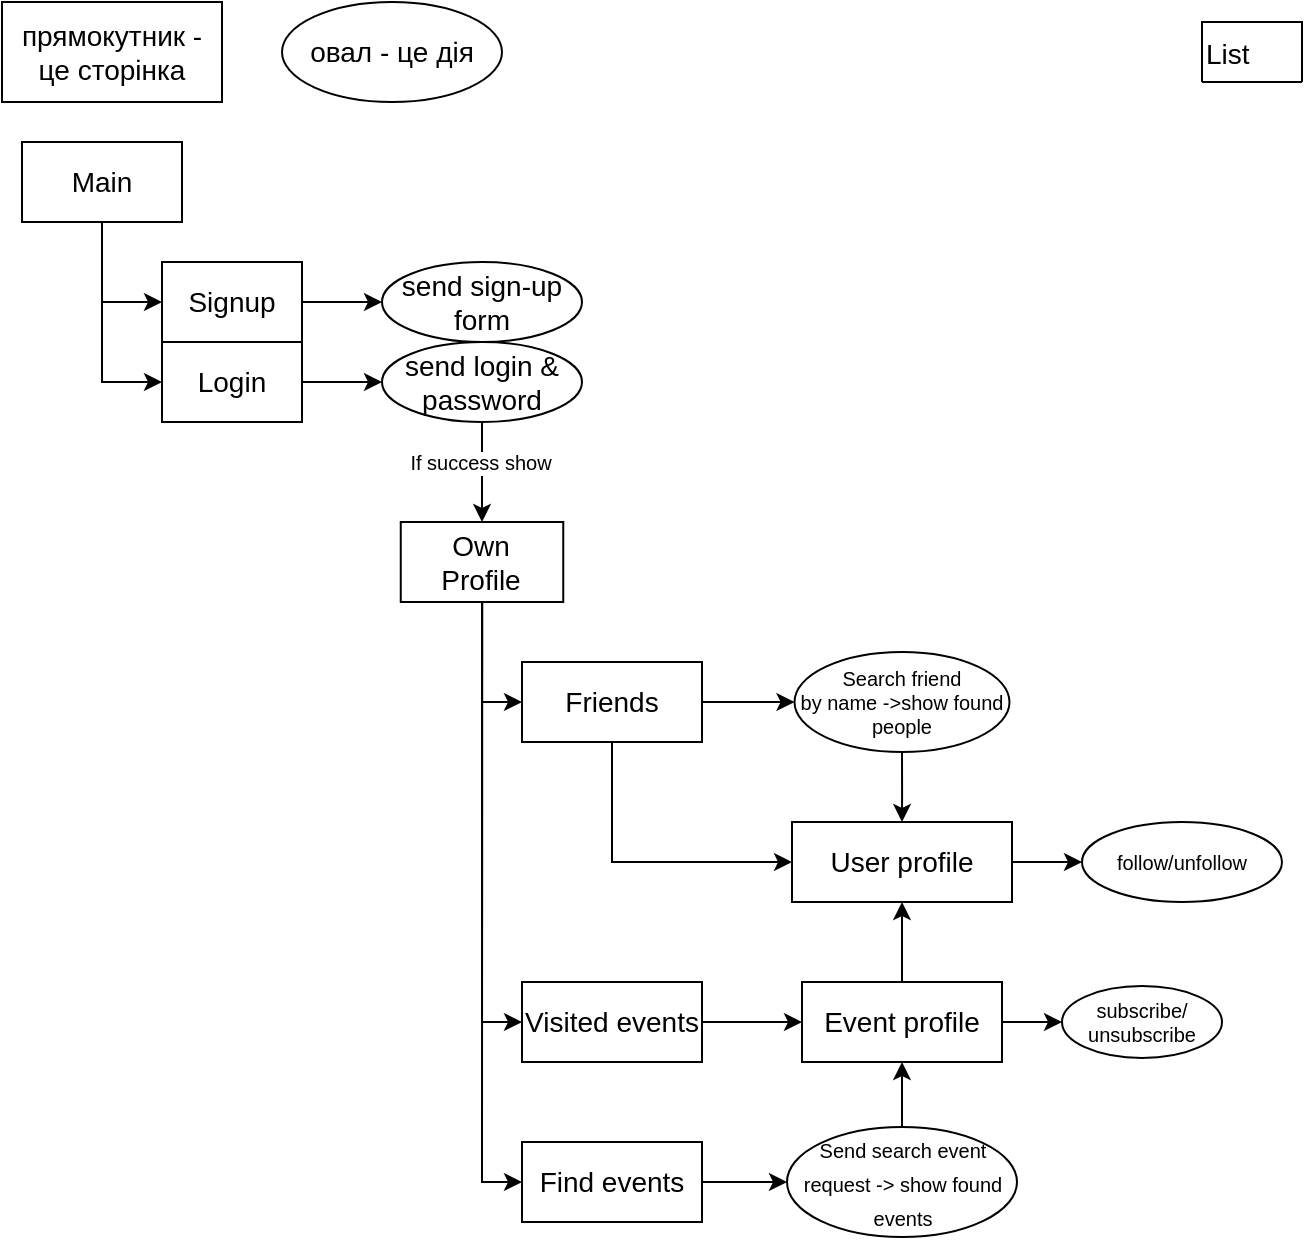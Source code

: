 <mxfile version="15.5.4"><diagram id="-fiyKqTG5DQmv4OYRR-T" name="Page-1"><mxGraphModel dx="1249" dy="619" grid="1" gridSize="10" guides="1" tooltips="1" connect="1" arrows="1" fold="1" page="1" pageScale="1" pageWidth="850" pageHeight="1100" math="0" shadow="0"><root><mxCell id="0"/><mxCell id="1" parent="0"/><mxCell id="eCsZ32YrMIrLhveUXaUG-15" style="edgeStyle=orthogonalEdgeStyle;rounded=0;orthogonalLoop=1;jettySize=auto;html=1;exitX=0.5;exitY=1;exitDx=0;exitDy=0;fontSize=14;entryX=0;entryY=0.5;entryDx=0;entryDy=0;" edge="1" parent="1" source="eCsZ32YrMIrLhveUXaUG-3" target="eCsZ32YrMIrLhveUXaUG-4"><mxGeometry relative="1" as="geometry"><mxPoint x="130" y="180" as="targetPoint"/><Array as="points"><mxPoint x="100" y="160"/></Array></mxGeometry></mxCell><mxCell id="eCsZ32YrMIrLhveUXaUG-16" style="edgeStyle=orthogonalEdgeStyle;rounded=0;orthogonalLoop=1;jettySize=auto;html=1;exitX=0.5;exitY=1;exitDx=0;exitDy=0;entryX=0;entryY=0.5;entryDx=0;entryDy=0;fontSize=14;" edge="1" parent="1" source="eCsZ32YrMIrLhveUXaUG-3" target="eCsZ32YrMIrLhveUXaUG-14"><mxGeometry relative="1" as="geometry"><Array as="points"><mxPoint x="100" y="200"/></Array></mxGeometry></mxCell><mxCell id="eCsZ32YrMIrLhveUXaUG-3" value="&lt;div align=&quot;center&quot;&gt;Main&lt;br&gt;&lt;/div&gt;" style="rounded=0;whiteSpace=wrap;html=1;fontSize=14;align=center;" vertex="1" parent="1"><mxGeometry x="60" y="80" width="80" height="40" as="geometry"/></mxCell><mxCell id="eCsZ32YrMIrLhveUXaUG-27" style="edgeStyle=orthogonalEdgeStyle;rounded=0;orthogonalLoop=1;jettySize=auto;html=1;exitX=1;exitY=0.5;exitDx=0;exitDy=0;entryX=0;entryY=0.5;entryDx=0;entryDy=0;fontSize=14;" edge="1" parent="1" source="eCsZ32YrMIrLhveUXaUG-4" target="eCsZ32YrMIrLhveUXaUG-25"><mxGeometry relative="1" as="geometry"/></mxCell><mxCell id="eCsZ32YrMIrLhveUXaUG-4" value="&lt;div align=&quot;center&quot;&gt;Signup&lt;br&gt;&lt;/div&gt;" style="rounded=0;whiteSpace=wrap;html=1;fontSize=14;align=center;" vertex="1" parent="1"><mxGeometry x="130" y="140" width="70" height="40" as="geometry"/></mxCell><mxCell id="eCsZ32YrMIrLhveUXaUG-5" value="List" style="swimlane;fontStyle=0;childLayout=stackLayout;horizontal=1;startSize=30;horizontalStack=0;resizeParent=1;resizeParentMax=0;resizeLast=0;collapsible=1;marginBottom=0;fontSize=14;align=left;" vertex="1" collapsed="1" parent="1"><mxGeometry x="650" y="20" width="50" height="30" as="geometry"><mxRectangle x="650" y="20" width="300" height="270" as="alternateBounds"/></mxGeometry></mxCell><mxCell id="eCsZ32YrMIrLhveUXaUG-7" value="1) Реєстрація / авторизація" style="text;strokeColor=none;fillColor=none;align=left;verticalAlign=middle;spacingLeft=4;spacingRight=4;overflow=hidden;points=[[0,0.5],[1,0.5]];portConstraint=eastwest;rotatable=0;fontSize=14;" vertex="1" parent="eCsZ32YrMIrLhveUXaUG-5"><mxGeometry y="30" width="50" height="30" as="geometry"/></mxCell><mxCell id="eCsZ32YrMIrLhveUXaUG-6" value="2) Перегляд подій" style="text;strokeColor=none;fillColor=none;align=left;verticalAlign=middle;spacingLeft=4;spacingRight=4;overflow=hidden;points=[[0,0.5],[1,0.5]];portConstraint=eastwest;rotatable=0;fontSize=14;" vertex="1" parent="eCsZ32YrMIrLhveUXaUG-5"><mxGeometry y="60" width="50" height="30" as="geometry"/></mxCell><mxCell id="eCsZ32YrMIrLhveUXaUG-19" value="3) Перегляд профілей користувачей" style="text;strokeColor=none;fillColor=none;align=left;verticalAlign=middle;spacingLeft=4;spacingRight=4;overflow=hidden;points=[[0,0.5],[1,0.5]];portConstraint=eastwest;rotatable=0;fontSize=14;" vertex="1" parent="eCsZ32YrMIrLhveUXaUG-5"><mxGeometry y="90" width="50" height="30" as="geometry"/></mxCell><mxCell id="eCsZ32YrMIrLhveUXaUG-8" value="4) Пошук подій" style="text;strokeColor=none;fillColor=none;align=left;verticalAlign=middle;spacingLeft=4;spacingRight=4;overflow=hidden;points=[[0,0.5],[1,0.5]];portConstraint=eastwest;rotatable=0;fontSize=14;" vertex="1" parent="eCsZ32YrMIrLhveUXaUG-5"><mxGeometry y="120" width="50" height="30" as="geometry"/></mxCell><mxCell id="eCsZ32YrMIrLhveUXaUG-9" value="5) Створення подій" style="text;strokeColor=none;fillColor=none;align=left;verticalAlign=middle;spacingLeft=4;spacingRight=4;overflow=hidden;points=[[0,0.5],[1,0.5]];portConstraint=eastwest;rotatable=0;fontSize=14;" vertex="1" parent="eCsZ32YrMIrLhveUXaUG-5"><mxGeometry y="150" width="50" height="30" as="geometry"/></mxCell><mxCell id="eCsZ32YrMIrLhveUXaUG-11" value="6) Підписка на подію(покупка білету)" style="text;strokeColor=none;fillColor=none;align=left;verticalAlign=middle;spacingLeft=4;spacingRight=4;overflow=hidden;points=[[0,0.5],[1,0.5]];portConstraint=eastwest;rotatable=0;fontSize=14;" vertex="1" parent="eCsZ32YrMIrLhveUXaUG-5"><mxGeometry y="180" width="50" height="30" as="geometry"/></mxCell><mxCell id="eCsZ32YrMIrLhveUXaUG-10" value="7) Видалення події" style="text;strokeColor=none;fillColor=none;align=left;verticalAlign=middle;spacingLeft=4;spacingRight=4;overflow=hidden;points=[[0,0.5],[1,0.5]];portConstraint=eastwest;rotatable=0;fontSize=14;" vertex="1" parent="eCsZ32YrMIrLhveUXaUG-5"><mxGeometry y="210" width="50" height="30" as="geometry"/></mxCell><mxCell id="eCsZ32YrMIrLhveUXaUG-13" value="8) Спілкування з іншими користувачами " style="text;strokeColor=none;fillColor=none;align=left;verticalAlign=middle;spacingLeft=4;spacingRight=4;overflow=hidden;points=[[0,0.5],[1,0.5]];portConstraint=eastwest;rotatable=0;fontSize=14;" vertex="1" parent="eCsZ32YrMIrLhveUXaUG-5"><mxGeometry y="240" width="50" height="30" as="geometry"/></mxCell><mxCell id="eCsZ32YrMIrLhveUXaUG-28" style="edgeStyle=orthogonalEdgeStyle;rounded=0;orthogonalLoop=1;jettySize=auto;html=1;exitX=1;exitY=0.5;exitDx=0;exitDy=0;entryX=0;entryY=0.5;entryDx=0;entryDy=0;fontSize=14;" edge="1" parent="1" source="eCsZ32YrMIrLhveUXaUG-14" target="eCsZ32YrMIrLhveUXaUG-26"><mxGeometry relative="1" as="geometry"/></mxCell><mxCell id="eCsZ32YrMIrLhveUXaUG-14" value="&lt;div align=&quot;center&quot;&gt;Login &lt;br&gt;&lt;/div&gt;" style="rounded=0;whiteSpace=wrap;html=1;fontSize=14;align=center;" vertex="1" parent="1"><mxGeometry x="130" y="180" width="70" height="40" as="geometry"/></mxCell><mxCell id="eCsZ32YrMIrLhveUXaUG-23" value="прямокутник - це сторінка" style="rounded=0;whiteSpace=wrap;html=1;fontSize=14;align=center;" vertex="1" parent="1"><mxGeometry x="50" y="10" width="110" height="50" as="geometry"/></mxCell><mxCell id="eCsZ32YrMIrLhveUXaUG-24" value="овал - це дія" style="ellipse;whiteSpace=wrap;html=1;fontSize=14;align=center;" vertex="1" parent="1"><mxGeometry x="190" y="10" width="110" height="50" as="geometry"/></mxCell><mxCell id="eCsZ32YrMIrLhveUXaUG-25" value="send sign-up form" style="ellipse;whiteSpace=wrap;html=1;fontSize=14;align=center;" vertex="1" parent="1"><mxGeometry x="240" y="140" width="100" height="40" as="geometry"/></mxCell><mxCell id="eCsZ32YrMIrLhveUXaUG-55" style="edgeStyle=orthogonalEdgeStyle;rounded=0;orthogonalLoop=1;jettySize=auto;html=1;entryX=0.5;entryY=0;entryDx=0;entryDy=0;fontSize=10;" edge="1" parent="1" source="eCsZ32YrMIrLhveUXaUG-26" target="eCsZ32YrMIrLhveUXaUG-29"><mxGeometry relative="1" as="geometry"/></mxCell><mxCell id="eCsZ32YrMIrLhveUXaUG-56" value="If success show" style="edgeLabel;html=1;align=center;verticalAlign=middle;resizable=0;points=[];fontSize=10;" vertex="1" connectable="0" parent="eCsZ32YrMIrLhveUXaUG-55"><mxGeometry x="-0.196" y="-1" relative="1" as="geometry"><mxPoint as="offset"/></mxGeometry></mxCell><mxCell id="eCsZ32YrMIrLhveUXaUG-26" value="send login &amp;amp; password" style="ellipse;whiteSpace=wrap;html=1;fontSize=14;align=center;" vertex="1" parent="1"><mxGeometry x="240" y="180" width="100" height="40" as="geometry"/></mxCell><mxCell id="eCsZ32YrMIrLhveUXaUG-43" style="edgeStyle=orthogonalEdgeStyle;rounded=0;orthogonalLoop=1;jettySize=auto;html=1;entryX=0;entryY=0.5;entryDx=0;entryDy=0;fontSize=14;" edge="1" parent="1" source="eCsZ32YrMIrLhveUXaUG-29" target="eCsZ32YrMIrLhveUXaUG-37"><mxGeometry relative="1" as="geometry"/></mxCell><mxCell id="eCsZ32YrMIrLhveUXaUG-44" style="edgeStyle=orthogonalEdgeStyle;rounded=0;orthogonalLoop=1;jettySize=auto;html=1;entryX=0;entryY=0.5;entryDx=0;entryDy=0;fontSize=14;" edge="1" parent="1" source="eCsZ32YrMIrLhveUXaUG-29" target="eCsZ32YrMIrLhveUXaUG-34"><mxGeometry relative="1" as="geometry"/></mxCell><mxCell id="eCsZ32YrMIrLhveUXaUG-45" style="edgeStyle=orthogonalEdgeStyle;rounded=0;orthogonalLoop=1;jettySize=auto;html=1;entryX=0;entryY=0.5;entryDx=0;entryDy=0;fontSize=14;" edge="1" parent="1" source="eCsZ32YrMIrLhveUXaUG-29" target="eCsZ32YrMIrLhveUXaUG-38"><mxGeometry relative="1" as="geometry"/></mxCell><mxCell id="eCsZ32YrMIrLhveUXaUG-29" value="&lt;div align=&quot;center&quot;&gt;Own&lt;/div&gt;&lt;div align=&quot;center&quot;&gt;Profile&lt;br&gt;&lt;/div&gt;" style="rounded=0;whiteSpace=wrap;html=1;fontSize=14;align=center;" vertex="1" parent="1"><mxGeometry x="249.38" y="270" width="81.25" height="40" as="geometry"/></mxCell><mxCell id="eCsZ32YrMIrLhveUXaUG-47" style="edgeStyle=orthogonalEdgeStyle;rounded=0;orthogonalLoop=1;jettySize=auto;html=1;exitX=1;exitY=0.5;exitDx=0;exitDy=0;entryX=0;entryY=0.5;entryDx=0;entryDy=0;fontSize=14;" edge="1" parent="1" source="eCsZ32YrMIrLhveUXaUG-34" target="eCsZ32YrMIrLhveUXaUG-46"><mxGeometry relative="1" as="geometry"/></mxCell><mxCell id="eCsZ32YrMIrLhveUXaUG-34" value="Find events" style="rounded=0;whiteSpace=wrap;html=1;fontSize=14;align=center;" vertex="1" parent="1"><mxGeometry x="310" y="580" width="90" height="40" as="geometry"/></mxCell><mxCell id="eCsZ32YrMIrLhveUXaUG-60" style="edgeStyle=orthogonalEdgeStyle;rounded=0;orthogonalLoop=1;jettySize=auto;html=1;fontSize=10;" edge="1" parent="1" source="eCsZ32YrMIrLhveUXaUG-37" target="eCsZ32YrMIrLhveUXaUG-59"><mxGeometry relative="1" as="geometry"/></mxCell><mxCell id="eCsZ32YrMIrLhveUXaUG-62" style="edgeStyle=orthogonalEdgeStyle;rounded=0;orthogonalLoop=1;jettySize=auto;html=1;entryX=0;entryY=0.5;entryDx=0;entryDy=0;fontSize=10;" edge="1" parent="1" source="eCsZ32YrMIrLhveUXaUG-37" target="eCsZ32YrMIrLhveUXaUG-39"><mxGeometry relative="1" as="geometry"><Array as="points"><mxPoint x="355" y="440"/></Array></mxGeometry></mxCell><mxCell id="eCsZ32YrMIrLhveUXaUG-37" value="Friends" style="rounded=0;whiteSpace=wrap;html=1;fontSize=14;align=center;" vertex="1" parent="1"><mxGeometry x="310" y="340" width="90" height="40" as="geometry"/></mxCell><mxCell id="eCsZ32YrMIrLhveUXaUG-49" style="edgeStyle=orthogonalEdgeStyle;rounded=0;orthogonalLoop=1;jettySize=auto;html=1;entryX=0;entryY=0.5;entryDx=0;entryDy=0;fontSize=14;" edge="1" parent="1" source="eCsZ32YrMIrLhveUXaUG-38" target="eCsZ32YrMIrLhveUXaUG-41"><mxGeometry relative="1" as="geometry"/></mxCell><mxCell id="eCsZ32YrMIrLhveUXaUG-38" value="Visited events" style="rounded=0;whiteSpace=wrap;html=1;fontSize=14;align=center;" vertex="1" parent="1"><mxGeometry x="310" y="500" width="90" height="40" as="geometry"/></mxCell><mxCell id="eCsZ32YrMIrLhveUXaUG-65" style="edgeStyle=orthogonalEdgeStyle;rounded=0;orthogonalLoop=1;jettySize=auto;html=1;fontSize=10;" edge="1" parent="1" source="eCsZ32YrMIrLhveUXaUG-39" target="eCsZ32YrMIrLhveUXaUG-63"><mxGeometry relative="1" as="geometry"/></mxCell><mxCell id="eCsZ32YrMIrLhveUXaUG-39" value="User profile" style="rounded=0;whiteSpace=wrap;html=1;fontSize=14;align=center;" vertex="1" parent="1"><mxGeometry x="445" y="420" width="110" height="40" as="geometry"/></mxCell><mxCell id="eCsZ32YrMIrLhveUXaUG-67" style="edgeStyle=orthogonalEdgeStyle;rounded=0;orthogonalLoop=1;jettySize=auto;html=1;entryX=0.5;entryY=1;entryDx=0;entryDy=0;fontSize=10;" edge="1" parent="1" source="eCsZ32YrMIrLhveUXaUG-41" target="eCsZ32YrMIrLhveUXaUG-39"><mxGeometry relative="1" as="geometry"/></mxCell><mxCell id="eCsZ32YrMIrLhveUXaUG-68" style="edgeStyle=orthogonalEdgeStyle;rounded=0;orthogonalLoop=1;jettySize=auto;html=1;entryX=0;entryY=0.5;entryDx=0;entryDy=0;fontSize=10;" edge="1" parent="1" source="eCsZ32YrMIrLhveUXaUG-41" target="eCsZ32YrMIrLhveUXaUG-66"><mxGeometry relative="1" as="geometry"/></mxCell><mxCell id="eCsZ32YrMIrLhveUXaUG-41" value="Event profile" style="rounded=0;whiteSpace=wrap;html=1;fontSize=14;align=center;" vertex="1" parent="1"><mxGeometry x="450" y="500" width="100" height="40" as="geometry"/></mxCell><mxCell id="eCsZ32YrMIrLhveUXaUG-50" style="edgeStyle=orthogonalEdgeStyle;rounded=0;orthogonalLoop=1;jettySize=auto;html=1;entryX=0.5;entryY=1;entryDx=0;entryDy=0;fontSize=14;" edge="1" parent="1" source="eCsZ32YrMIrLhveUXaUG-46" target="eCsZ32YrMIrLhveUXaUG-41"><mxGeometry relative="1" as="geometry"/></mxCell><mxCell id="eCsZ32YrMIrLhveUXaUG-46" value="&lt;font style=&quot;font-size: 10px&quot;&gt;Send search event request -&amp;gt; show found events&lt;br&gt;&lt;/font&gt;" style="ellipse;whiteSpace=wrap;html=1;fontSize=14;align=center;" vertex="1" parent="1"><mxGeometry x="442.5" y="572.5" width="115" height="55" as="geometry"/></mxCell><mxCell id="eCsZ32YrMIrLhveUXaUG-61" style="edgeStyle=orthogonalEdgeStyle;rounded=0;orthogonalLoop=1;jettySize=auto;html=1;entryX=0.5;entryY=0;entryDx=0;entryDy=0;fontSize=10;" edge="1" parent="1" source="eCsZ32YrMIrLhveUXaUG-59" target="eCsZ32YrMIrLhveUXaUG-39"><mxGeometry relative="1" as="geometry"/></mxCell><mxCell id="eCsZ32YrMIrLhveUXaUG-59" value="Search friend&lt;br&gt;by name -&amp;gt;show found &lt;br&gt;people" style="ellipse;whiteSpace=wrap;html=1;fontSize=10;align=center;" vertex="1" parent="1"><mxGeometry x="446.25" y="335" width="107.5" height="50" as="geometry"/></mxCell><mxCell id="eCsZ32YrMIrLhveUXaUG-63" value="follow/unfollow" style="ellipse;whiteSpace=wrap;html=1;fontSize=10;align=center;" vertex="1" parent="1"><mxGeometry x="590" y="420" width="100" height="40" as="geometry"/></mxCell><mxCell id="eCsZ32YrMIrLhveUXaUG-66" value="subscribe/&lt;br&gt;unsubscribe" style="ellipse;whiteSpace=wrap;html=1;fontSize=10;align=center;" vertex="1" parent="1"><mxGeometry x="580" y="502" width="80" height="36" as="geometry"/></mxCell></root></mxGraphModel></diagram></mxfile>